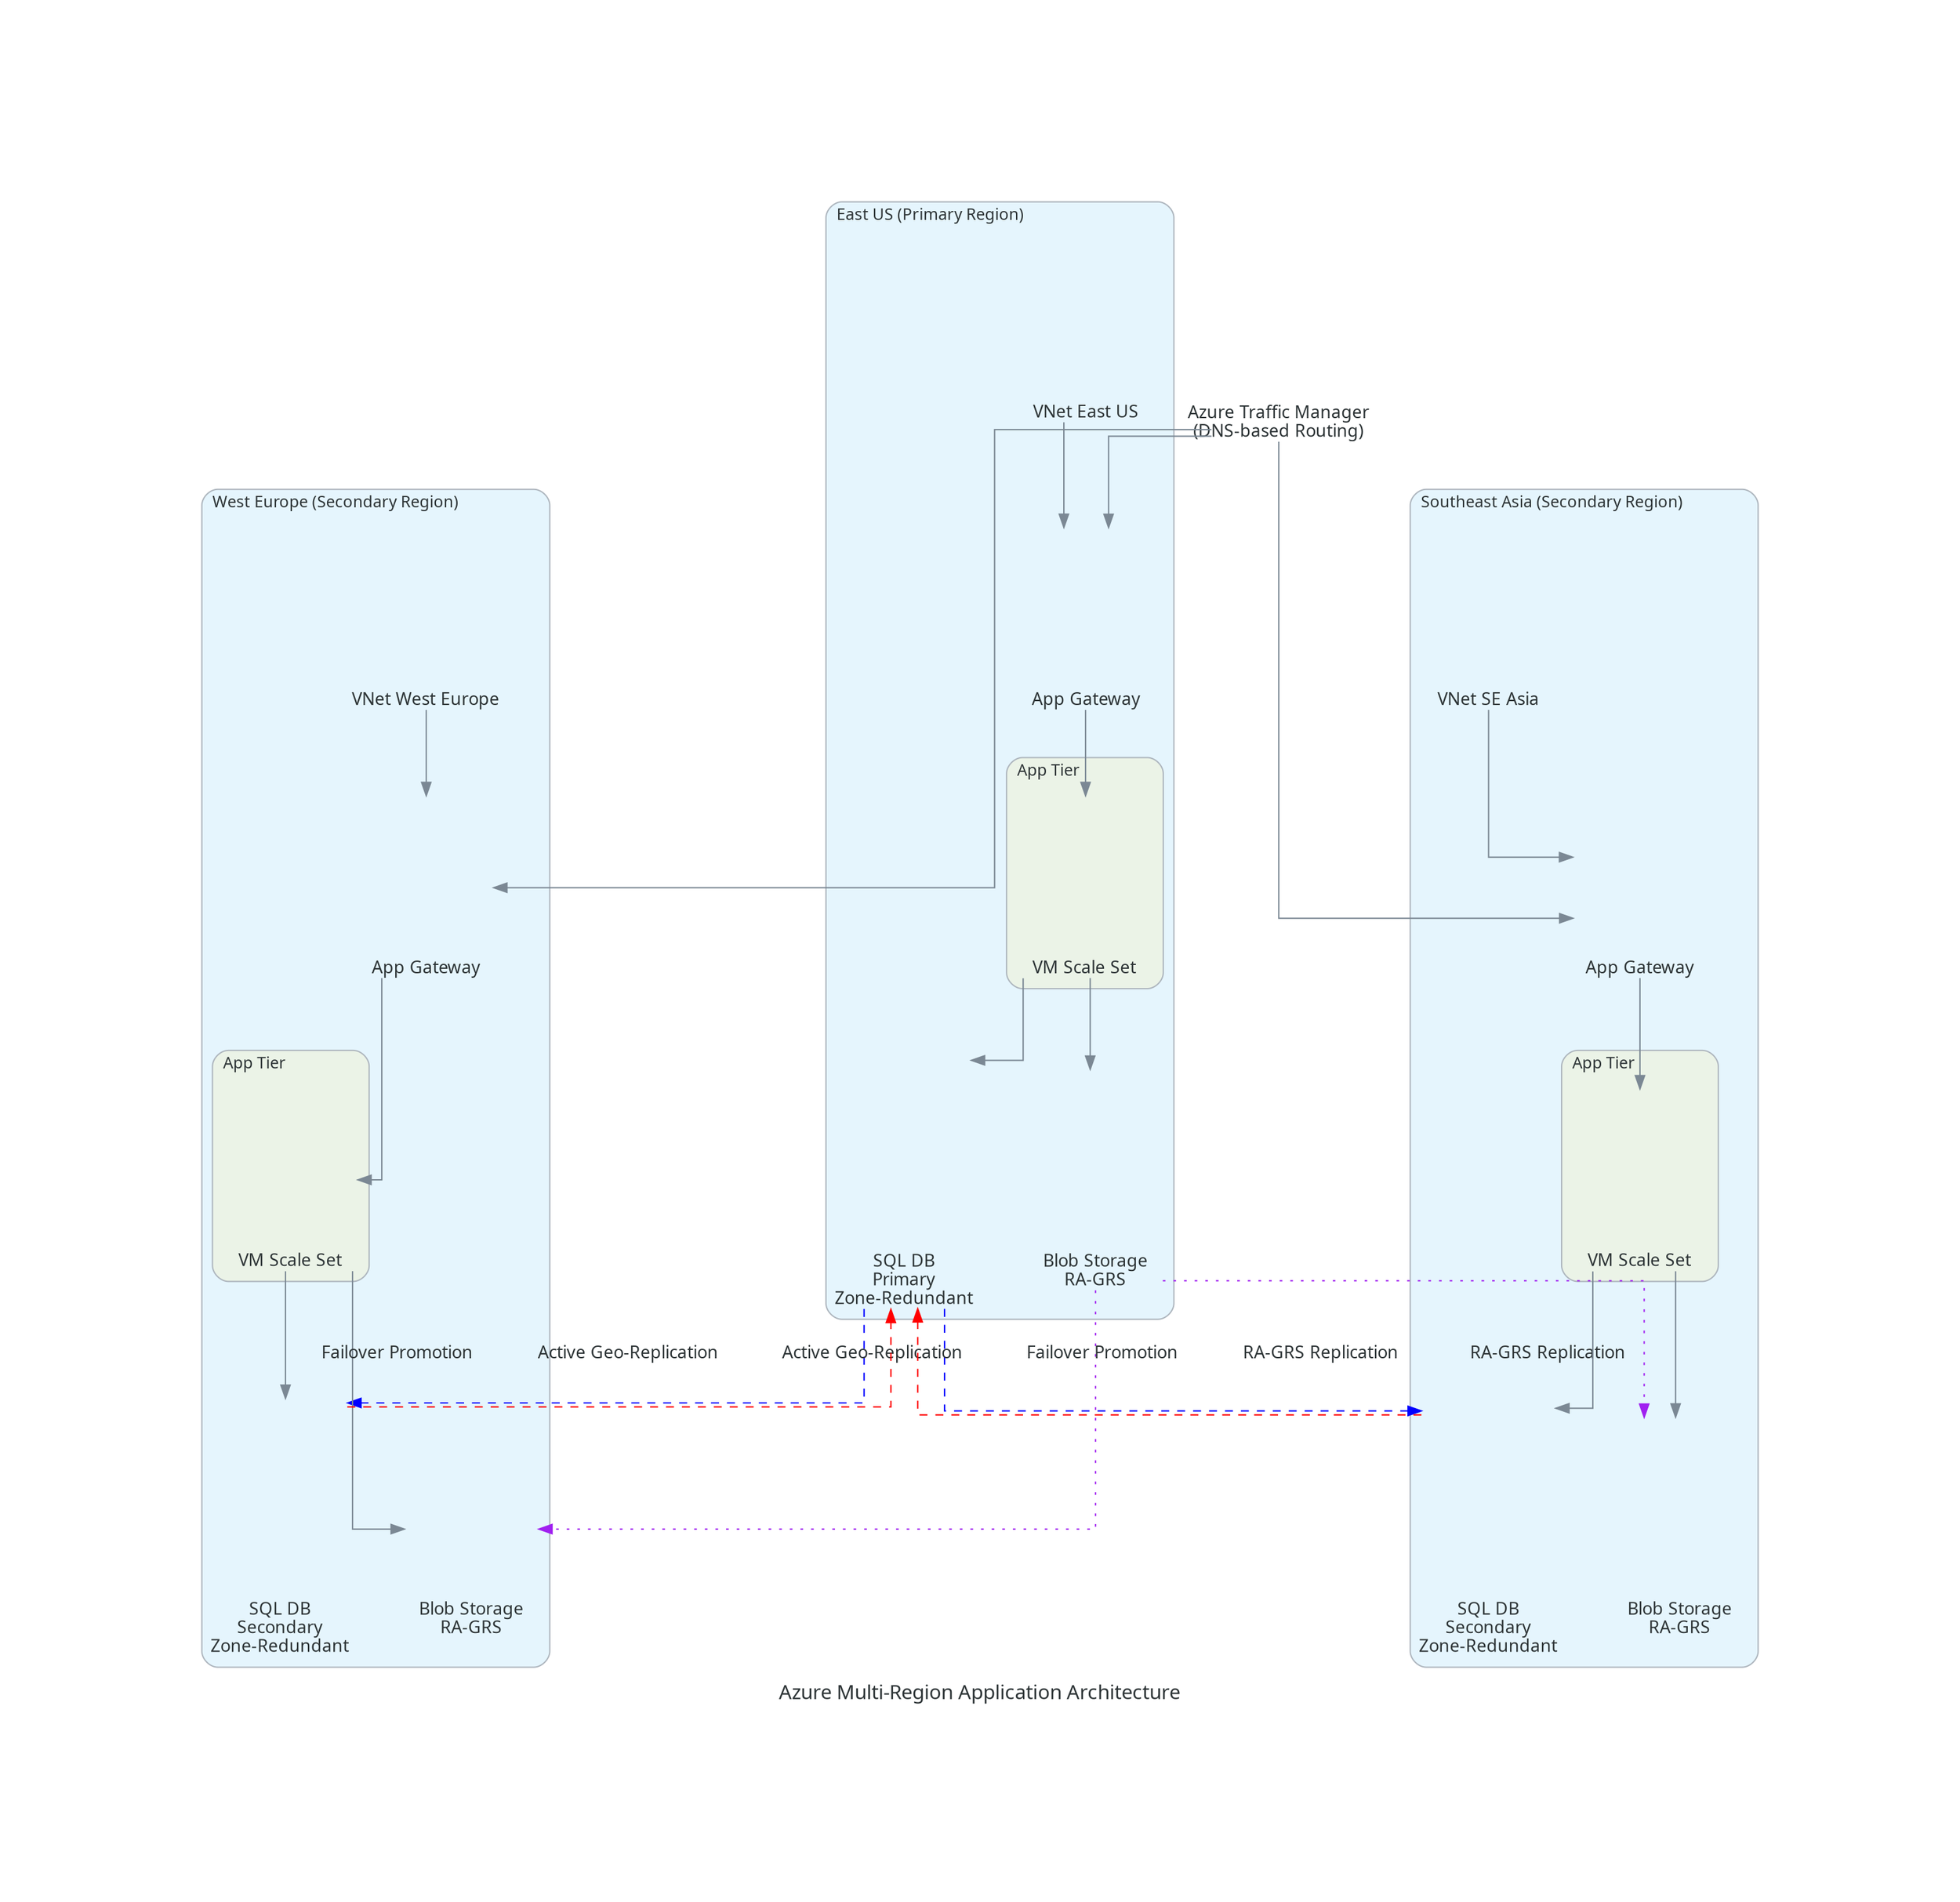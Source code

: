 digraph "Azure Multi-Region Application Architecture" {
	graph [bb="0,0,1187,1142.1",
		fontcolor="#2D3436",
		fontname="Sans-Serif",
		fontsize=15,
		label="Azure Multi-Region Application Architecture",
		lheight=0.22,
		lp="593.5,11.875",
		lwidth=3.98,
		nodesep=0.60,
		pad=2.0,
		rankdir=TB,
		ranksep=0.75,
		splines=ortho
	];
	node [fixedsize=true,
		fontcolor="#2D3436",
		fontname="Sans-Serif",
		fontsize=13,
		height=1.4,
		imagescale=true,
		label="\N",
		labelloc=b,
		shape=box,
		style=rounded,
		width=1.4
	];
	edge [color="#7B8894"];
	subgraph "cluster_East US (Primary Region)" {
		graph [bb="477,293.65,737,1134.1",
			bgcolor="#E5F5FD",
			fontname="Sans-Serif",
			fontsize=12,
			label="East US (Primary Region)",
			labeljust=l,
			lheight=0.18,
			lp="554,1123.7",
			lwidth=1.92,
			pencolor="#AEB6BE",
			rankdir=LR,
			shape=box,
			style=rounded
		];
		subgraph "cluster_App Tier" {
			graph [bb="613,543.05,729,716.6",
				bgcolor="#EBF3E7",
				fontname="Sans-Serif",
				fontsize=12,
				label="App Tier",
				labeljust=l,
				lheight=0.18,
				lp="643.12,706.22",
				lwidth=0.61,
				pencolor="#AEB6BE",
				rankdir=LR,
				shape=box,
				style=rounded
			];
			"2d641c41bb054973b2ba31d431ef6b57"	[height=1.9,
				image="/opt/homebrew/lib/python3.13/site-packages/resources/azure/compute/vm-scale-set.png",
				label="VM Scale Set",
				pos="671,619.45",
				shape=none];
		}
		"4154280aac4047fda4c1a21c755d1abf"	[height=1.9,
			image="/opt/homebrew/lib/python3.13/site-packages/resources/azure/network/virtual-networks.png",
			label="VNet East US",
			pos="671,1036.9",
			shape=none];
		"4cac1f94cce54c0f92e74a8765e55cd2"	[height=1.9,
			image="/opt/homebrew/lib/python3.13/site-packages/resources/azure/network/application-gateway.png",
			label="App Gateway",
			pos="671,821",
			shape=none];
		"4154280aac4047fda4c1a21c755d1abf" -> "4cac1f94cce54c0f92e74a8765e55cd2"	[dir=forward,
			fontcolor="#2D3436",
			fontname="Sans-Serif",
			fontsize=13,
			pos="e,654.2,889.25 654.2,968.62 654.2,968.62 654.2,900.77 654.2,900.77"];
		"4cac1f94cce54c0f92e74a8765e55cd2" -> "2d641c41bb054973b2ba31d431ef6b57"	[dir=forward,
			fontcolor="#2D3436",
			fontname="Sans-Serif",
			fontsize=13,
			pos="e,671,687.62 671,752.76 671,752.76 671,699.13 671,699.13"];
		a10e574b476d4b0ab8639f37090c287d	[height=2.7,
			image="/opt/homebrew/lib/python3.13/site-packages/resources/azure/database/sql-databases.png",
			label="SQL DB
Primary
Zone-Redundant",
			pos="535,398.85",
			shape=none];
		"2d641c41bb054973b2ba31d431ef6b57" -> a10e574b476d4b0ab8639f37090c287d	[dir=forward,
			fontcolor="#2D3436",
			fontname="Sans-Serif",
			fontsize=13,
			pos="e,585.3,488.75 624.6,551.42 624.6,519.66 624.6,488.75 624.6,488.75 624.6,488.75 596.81,488.75 596.81,488.75"];
		"078f281197e045d98a83af510af21c52"	[height=2.3,
			image="/opt/homebrew/lib/python3.13/site-packages/resources/azure/storage/blob-storage.png",
			label="Blob Storage
RA-GRS",
			pos="679,398.85",
			shape=none];
		"2d641c41bb054973b2ba31d431ef6b57" -> "078f281197e045d98a83af510af21c52"	[dir=forward,
			fontcolor="#2D3436",
			fontname="Sans-Serif",
			fontsize=13,
			pos="e,675,481.56 675,551.16 675,551.16 675,493.07 675,493.07"];
	}
	subgraph "cluster_West Europe (Secondary Region)" {
		graph [bb="8,31.75,268,918.15",
			bgcolor="#E5F5FD",
			fontname="Sans-Serif",
			fontsize=12,
			label="West Europe (Secondary Region)",
			labeljust=l,
			lheight=0.18,
			lp="105.62,907.77",
			lwidth=2.49,
			pencolor="#AEB6BE",
			rankdir=LR,
			shape=box,
			style=rounded
		];
		subgraph "cluster_App Tier" {
			graph [bb="16,322.45,132,496",
				bgcolor="#EBF3E7",
				fontname="Sans-Serif",
				fontsize=12,
				label="App Tier",
				labeljust=l,
				lheight=0.18,
				lp="46.125,485.62",
				lwidth=0.61,
				pencolor="#AEB6BE",
				rankdir=LR,
				shape=box,
				style=rounded
			];
			"6a05a853835643758c7a1f11e48bf0b5"	[height=1.9,
				image="/opt/homebrew/lib/python3.13/site-packages/resources/azure/compute/vm-scale-set.png",
				label="VM Scale Set",
				pos="74,398.85",
				shape=none];
		}
		"9d1c88f9efa94521bd107a986784cfe7"	[height=1.9,
			image="/opt/homebrew/lib/python3.13/site-packages/resources/azure/network/virtual-networks.png",
			label="VNet West Europe",
			pos="176,821",
			shape=none];
		aac7a8e320244beb95b85d505c01e361	[height=1.9,
			image="/opt/homebrew/lib/python3.13/site-packages/resources/azure/network/application-gateway.png",
			label="App Gateway",
			pos="176,619.45",
			shape=none];
		"9d1c88f9efa94521bd107a986784cfe7" -> aac7a8e320244beb95b85d505c01e361	[dir=forward,
			fontcolor="#2D3436",
			fontname="Sans-Serif",
			fontsize=13,
			pos="e,176,687.62 176,752.76 176,752.76 176,699.13 176,699.13"];
		aac7a8e320244beb95b85d505c01e361 -> "6a05a853835643758c7a1f11e48bf0b5"	[dir=forward,
			fontcolor="#2D3436",
			fontname="Sans-Serif",
			fontsize=13,
			pos="e,124.22,398.75 142.6,551.13 142.6,486.31 142.6,398.75 142.6,398.75 142.6,398.75 135.73,398.75 135.73,398.75"];
		"38b9167db7764faba6d93a2dfa76dcb9"	[height=2.7,
			image="/opt/homebrew/lib/python3.13/site-packages/resources/azure/database/sql-databases.png",
			label="SQL DB
Secondary
Zone-Redundant",
			pos="66,136.95",
			shape=none];
		"6a05a853835643758c7a1f11e48bf0b5" -> "38b9167db7764faba6d93a2dfa76dcb9"	[dir=forward,
			fontcolor="#2D3436",
			fontname="Sans-Serif",
			fontsize=13,
			pos="e,70,233.82 70,330.72 70,330.72 70,245.34 70,245.34"];
		f50c2860526d462fb04cdfb91f0e53df	[height=2.3,
			image="/opt/homebrew/lib/python3.13/site-packages/resources/azure/storage/blob-storage.png",
			label="Blob Storage
RA-GRS",
			pos="210,136.95",
			shape=none];
		"6a05a853835643758c7a1f11e48bf0b5" -> f50c2860526d462fb04cdfb91f0e53df	[dir=forward,
			fontcolor="#2D3436",
			fontname="Sans-Serif",
			fontsize=13,
			pos="e,159.7,136.75 120.4,330.67 120.4,253.01 120.4,136.75 120.4,136.75 120.4,136.75 148.19,136.75 148.19,136.75"];
	}
	subgraph "cluster_Southeast Asia (Secondary Region)" {
		graph [bb="919,31.75,1179,918.15",
			bgcolor="#E5F5FD",
			fontname="Sans-Serif",
			fontsize=12,
			label="Southeast Asia (Secondary Region)",
			labeljust=l,
			lheight=0.18,
			lp="1022.2,907.77",
			lwidth=2.65,
			pencolor="#AEB6BE",
			rankdir=LR,
			shape=box,
			style=rounded
		];
		subgraph "cluster_App Tier" {
			graph [bb="1033,322.45,1149,496",
				bgcolor="#EBF3E7",
				fontname="Sans-Serif",
				fontsize=12,
				label="App Tier",
				labeljust=l,
				lheight=0.18,
				lp="1063.1,485.62",
				lwidth=0.61,
				pencolor="#AEB6BE",
				rankdir=LR,
				shape=box,
				style=rounded
			];
			f0a3febcdb2c4330854b25d6dbb57186	[height=1.9,
				image="/opt/homebrew/lib/python3.13/site-packages/resources/azure/compute/vm-scale-set.png",
				label="VM Scale Set",
				pos="1091,398.85",
				shape=none];
		}
		e3842c10f157494fa601d55a1d573036	[height=1.9,
			image="/opt/homebrew/lib/python3.13/site-packages/resources/azure/network/virtual-networks.png",
			label="VNet SE Asia",
			pos="977,821",
			shape=none];
		ec1d35be16ef4c19b8c5eb5c4a2309fb	[height=1.9,
			image="/opt/homebrew/lib/python3.13/site-packages/resources/azure/network/application-gateway.png",
			label="App Gateway",
			pos="1091,619.45",
			shape=none];
		e3842c10f157494fa601d55a1d573036 -> ec1d35be16ef4c19b8c5eb5c4a2309fb	[dir=forward,
			fontcolor="#2D3436",
			fontname="Sans-Serif",
			fontsize=13,
			pos="e,1040.7,641.75 977,752.72 977,702.07 977,641.75 977,641.75 977,641.75 1029.2,641.75 1029.2,641.75"];
		ec1d35be16ef4c19b8c5eb5c4a2309fb -> f0a3febcdb2c4330854b25d6dbb57186	[dir=forward,
			fontcolor="#2D3436",
			fontname="Sans-Serif",
			fontsize=13,
			pos="e,1091,467.2 1091,551.16 1091,551.16 1091,478.71 1091,478.71"];
		ec2d9693f2de4840a22698c57d296e12	[height=2.7,
			image="/opt/homebrew/lib/python3.13/site-packages/resources/azure/database/sql-databases.png",
			label="SQL DB
Secondary
Zone-Redundant",
			pos="977,136.95",
			shape=none];
		f0a3febcdb2c4330854b25d6dbb57186 -> ec2d9693f2de4840a22698c57d296e12	[dir=forward,
			fontcolor="#2D3436",
			fontname="Sans-Serif",
			fontsize=13,
			pos="e,1027.2,226.75 1055.6,330.83 1055.6,282.73 1055.6,226.75 1055.6,226.75 1055.6,226.75 1038.7,226.75 1038.7,226.75"];
		"4813699f148f4f0690d756336c367634"	[height=2.3,
			image="/opt/homebrew/lib/python3.13/site-packages/resources/azure/storage/blob-storage.png",
			label="Blob Storage
RA-GRS",
			pos="1121,136.95",
			shape=none];
		f0a3febcdb2c4330854b25d6dbb57186 -> "4813699f148f4f0690d756336c367634"	[dir=forward,
			fontcolor="#2D3436",
			fontname="Sans-Serif",
			fontsize=13,
			pos="e,1117.8,219.68 1117.8,330.72 1117.8,330.72 1117.8,231.2 1117.8,231.2"];
	}
	df9df8e7575248b281acc137521ef134	[height=2.3,
		image="/opt/homebrew/lib/python3.13/site-packages/resources/azure/network/traffic-manager-profiles.png",
		label="Azure Traffic Manager
(DNS-based Routing)",
		pos="816,1036.9",
		shape=none];
	df9df8e7575248b281acc137521ef134 -> "4cac1f94cce54c0f92e74a8765e55cd2"	[dir=forward,
		fontcolor="#2D3436",
		fontname="Sans-Serif",
		fontsize=13,
		pos="e,687.8,889.07 765.7,958.75 729.78,958.75 687.8,958.75 687.8,958.75 687.8,958.75 687.8,900.58 687.8,900.58"];
	df9df8e7575248b281acc137521ef134 -> aac7a8e320244beb95b85d505c01e361	[dir=forward,
		fontcolor="#2D3436",
		fontname="Sans-Serif",
		fontsize=13,
		pos="e,226.24,619.75 765.79,963.75 702.82,963.75 603,963.75 603,963.75 603,963.75 603,619.75 603,619.75 603,619.75 237.75,619.75 237.75,\
619.75"];
	df9df8e7575248b281acc137521ef134 -> ec1d35be16ef4c19b8c5eb5c4a2309fb	[dir=forward,
		fontcolor="#2D3436",
		fontname="Sans-Serif",
		fontsize=13,
		pos="e,1040.9,596.75 816,954.15 816,826.64 816,596.75 816,596.75 816,596.75 1029.4,596.75 1029.4,596.75"];
	a10e574b476d4b0ab8639f37090c287d -> "38b9167db7764faba6d93a2dfa76dcb9"	[color=blue,
		dir=forward,
		fontcolor="#2D3436",
		fontname="Sans-Serif",
		fontsize=13,
		label="Active Geo-Replication",
		lp="326.25,267.9",
		pos="e,115.99,228.75 524.92,301.87 524.92,263.68 524.92,228.75 524.92,228.75 524.92,228.75 127.5,228.75 127.5,228.75",
		style=dashed];
	a10e574b476d4b0ab8639f37090c287d -> ec2d9693f2de4840a22698c57d296e12	[color=blue,
		dir=forward,
		fontcolor="#2D3436",
		fontname="Sans-Serif",
		fontsize=13,
		label="Active Geo-Replication",
		lp="511.25,267.9",
		pos="e,926.61,222.75 545.08,301.79 545.08,260.96 545.08,222.75 545.08,222.75 545.08,222.75 915.09,222.75 915.09,222.75",
		style=dashed];
	"078f281197e045d98a83af510af21c52" -> f50c2860526d462fb04cdfb91f0e53df	[color=purple,
		dir=forward,
		fontcolor="#2D3436",
		fontname="Sans-Serif",
		fontsize=13,
		label="RA-GRS Replication",
		lp="850.12,267.9",
		pos="e,260.19,136.75 679,316.28 679,239.45 679,136.75 679,136.75 679,136.75 271.7,136.75 271.7,136.75",
		style=dotted];
	"078f281197e045d98a83af510af21c52" -> "4813699f148f4f0690d756336c367634"	[color=purple,
		dir=forward,
		fontcolor="#2D3436",
		fontname="Sans-Serif",
		fontsize=13,
		label="RA-GRS Replication",
		lp="1022.1,267.9",
		pos="e,1094.2,219.7 729.08,323.75 839.51,323.75 1094.2,323.75 1094.2,323.75 1094.2,323.75 1094.2,231.21 1094.2,231.21",
		style=dotted];
	"38b9167db7764faba6d93a2dfa76dcb9" -> a10e574b476d4b0ab8639f37090c287d	[color=red,
		dir=forward,
		fontcolor="#2D3436",
		fontname="Sans-Serif",
		fontsize=13,
		label="Failover Promotion",
		lp="153.25,267.9",
		pos="e,504.76,302.13 116.33,231.75 231.58,231.75 504.76,231.75 504.76,231.75 504.76,231.75 504.76,290.62 504.76,290.62",
		style=dashed];
	ec2d9693f2de4840a22698c57d296e12 -> a10e574b476d4b0ab8639f37090c287d	[color=red,
		dir=forward,
		fontcolor="#2D3436",
		fontname="Sans-Serif",
		fontsize=13,
		label="Failover Promotion",
		lp="684.25,267.9",
		pos="e,565.24,301.67 926.92,225.75 817.19,225.75 565.24,225.75 565.24,225.75 565.24,225.75 565.24,290.16 565.24,290.16",
		style=dashed];
}
